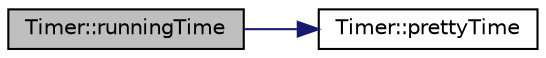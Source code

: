 digraph "Timer::runningTime"
{
  bgcolor="transparent";
  edge [fontname="Helvetica",fontsize="10",labelfontname="Helvetica",labelfontsize="10"];
  node [fontname="Helvetica",fontsize="10",shape=record];
  rankdir="LR";
  Node15 [label="Timer::runningTime",height=0.2,width=0.4,color="black", fillcolor="grey75", style="filled", fontcolor="black"];
  Node15 -> Node16 [color="midnightblue",fontsize="10",style="solid",fontname="Helvetica"];
  Node16 [label="Timer::prettyTime",height=0.2,width=0.4,color="black",URL="$classTimer.html#a449648647fc58458d12282335ae86ad9",tooltip="Formats seconds as HH:MM:SS.mmm. "];
}
